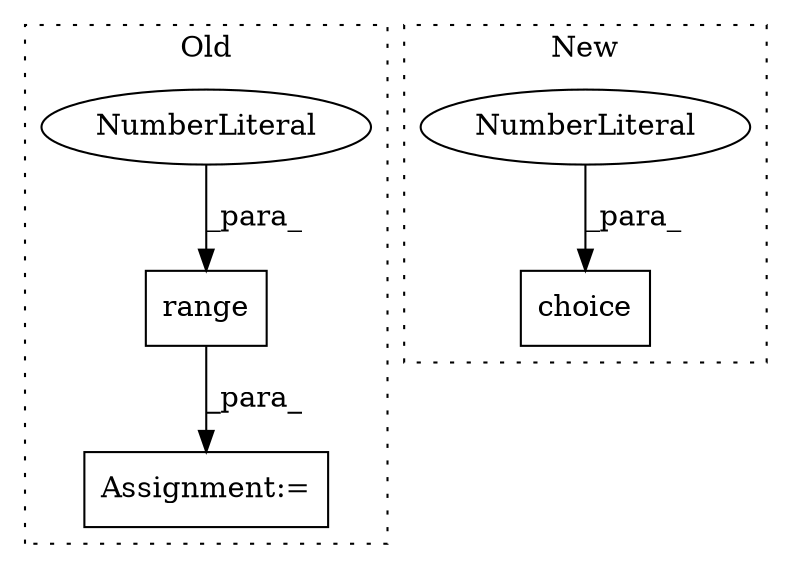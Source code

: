 digraph G {
subgraph cluster0 {
1 [label="range" a="32" s="420,430" l="6,1" shape="box"];
3 [label="Assignment:=" a="7" s="413" l="27" shape="box"];
4 [label="NumberLiteral" a="34" s="426" l="4" shape="ellipse"];
label = "Old";
style="dotted";
}
subgraph cluster1 {
2 [label="choice" a="32" s="1663,1688" l="7,1" shape="box"];
5 [label="NumberLiteral" a="34" s="1686" l="2" shape="ellipse"];
label = "New";
style="dotted";
}
1 -> 3 [label="_para_"];
4 -> 1 [label="_para_"];
5 -> 2 [label="_para_"];
}